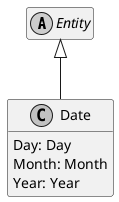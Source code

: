 ﻿@startuml
skinparam monochrome true
hide empty members

abstract class Entity {
}

Entity <|-- Date

class Date {
    Day: Day
    Month: Month
    Year: Year
}

@enduml
